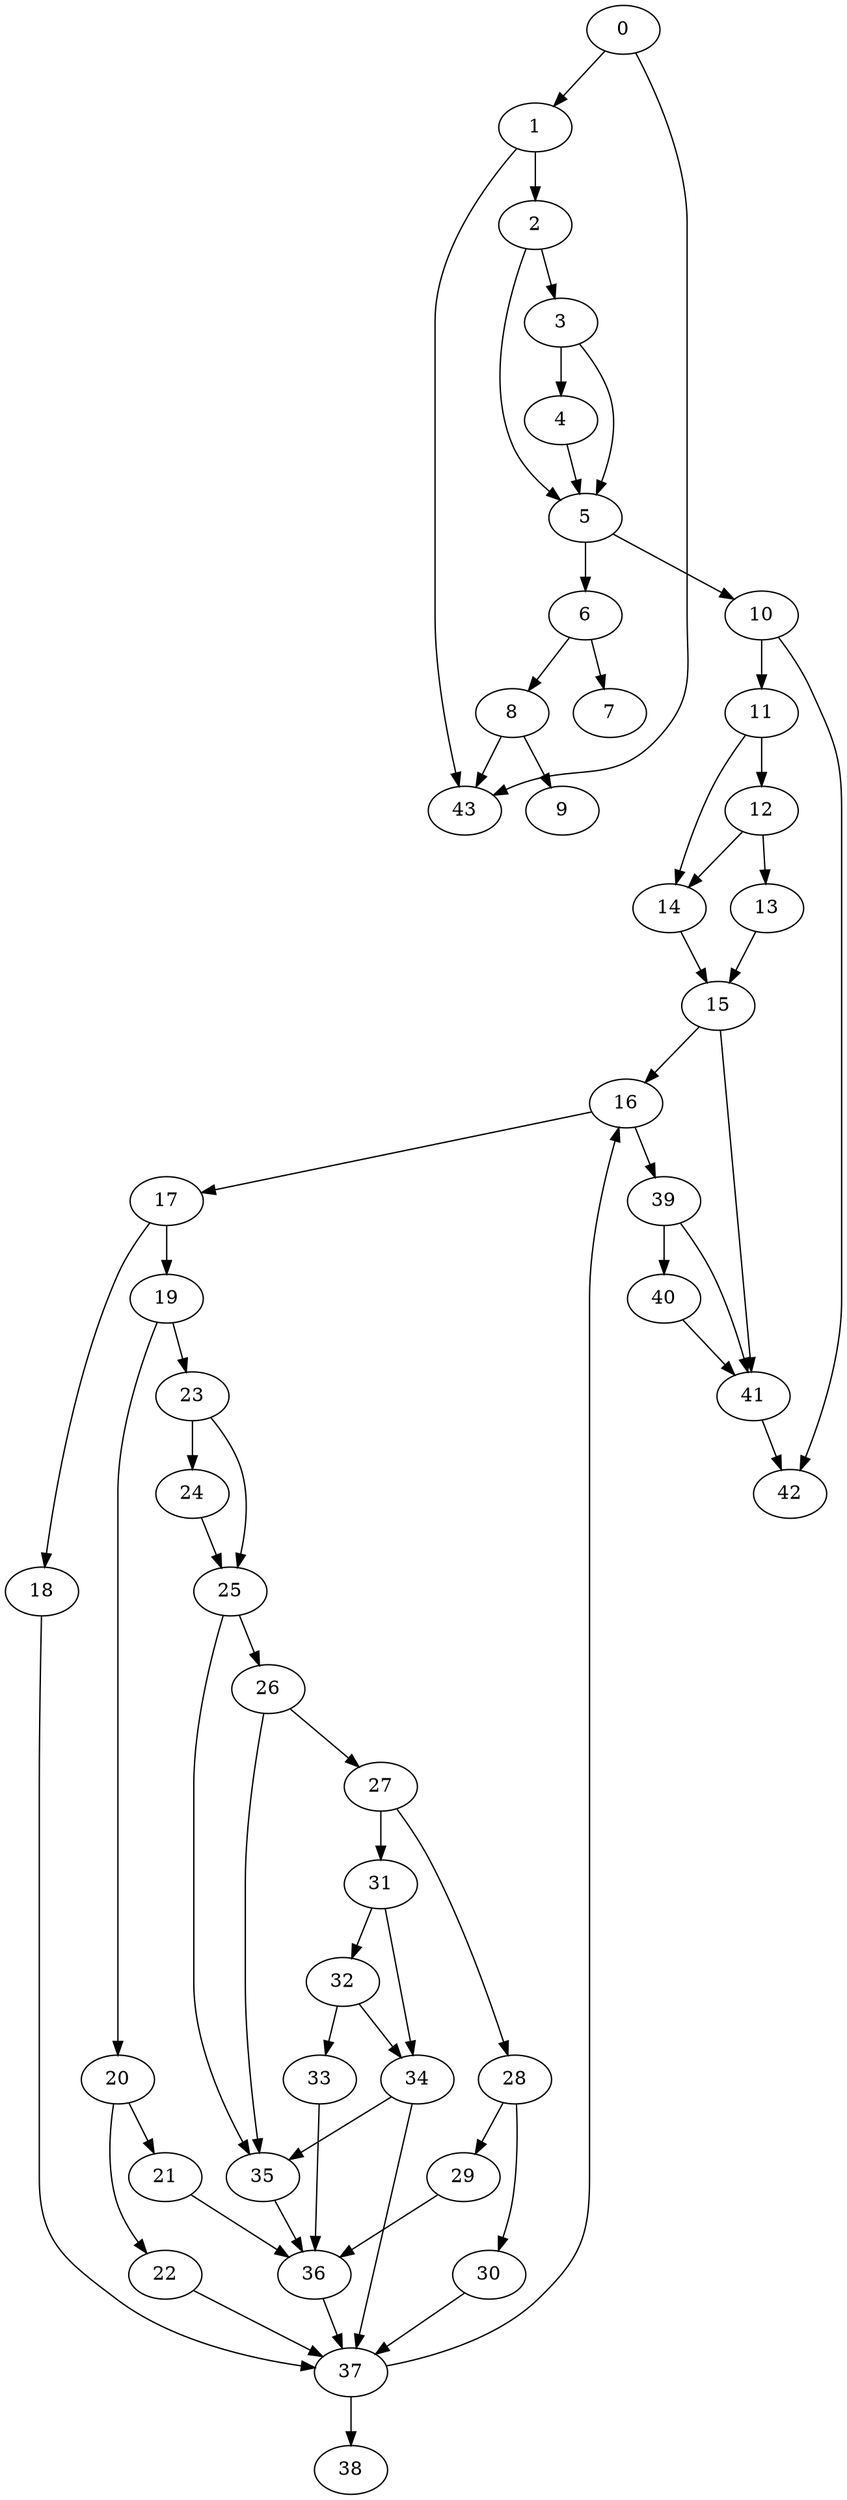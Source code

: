 digraph {
	0
	1
	2
	3
	4
	5
	6
	7
	8
	9
	10
	11
	12
	13
	14
	15
	16
	17
	18
	19
	20
	21
	22
	23
	24
	25
	26
	27
	28
	29
	30
	31
	32
	33
	34
	35
	36
	37
	38
	39
	40
	41
	42
	43
	0 -> 1
	2 -> 3
	37 -> 38
	39 -> 40
	1 -> 2
	2 -> 5
	3 -> 5
	4 -> 5
	6 -> 7
	19 -> 20
	32 -> 33
	0 -> 43
	1 -> 43
	8 -> 43
	10 -> 11
	19 -> 23
	28 -> 29
	11 -> 12
	27 -> 31
	31 -> 32
	34 -> 35
	25 -> 35
	26 -> 35
	6 -> 8
	8 -> 9
	13 -> 15
	14 -> 15
	17 -> 18
	5 -> 10
	12 -> 13
	37 -> 16
	15 -> 16
	16 -> 17
	17 -> 19
	20 -> 21
	23 -> 24
	23 -> 25
	24 -> 25
	27 -> 28
	35 -> 36
	21 -> 36
	29 -> 36
	33 -> 36
	10 -> 42
	41 -> 42
	3 -> 4
	5 -> 6
	11 -> 14
	12 -> 14
	18 -> 37
	22 -> 37
	30 -> 37
	34 -> 37
	36 -> 37
	16 -> 39
	15 -> 41
	39 -> 41
	40 -> 41
	20 -> 22
	25 -> 26
	26 -> 27
	28 -> 30
	31 -> 34
	32 -> 34
}
